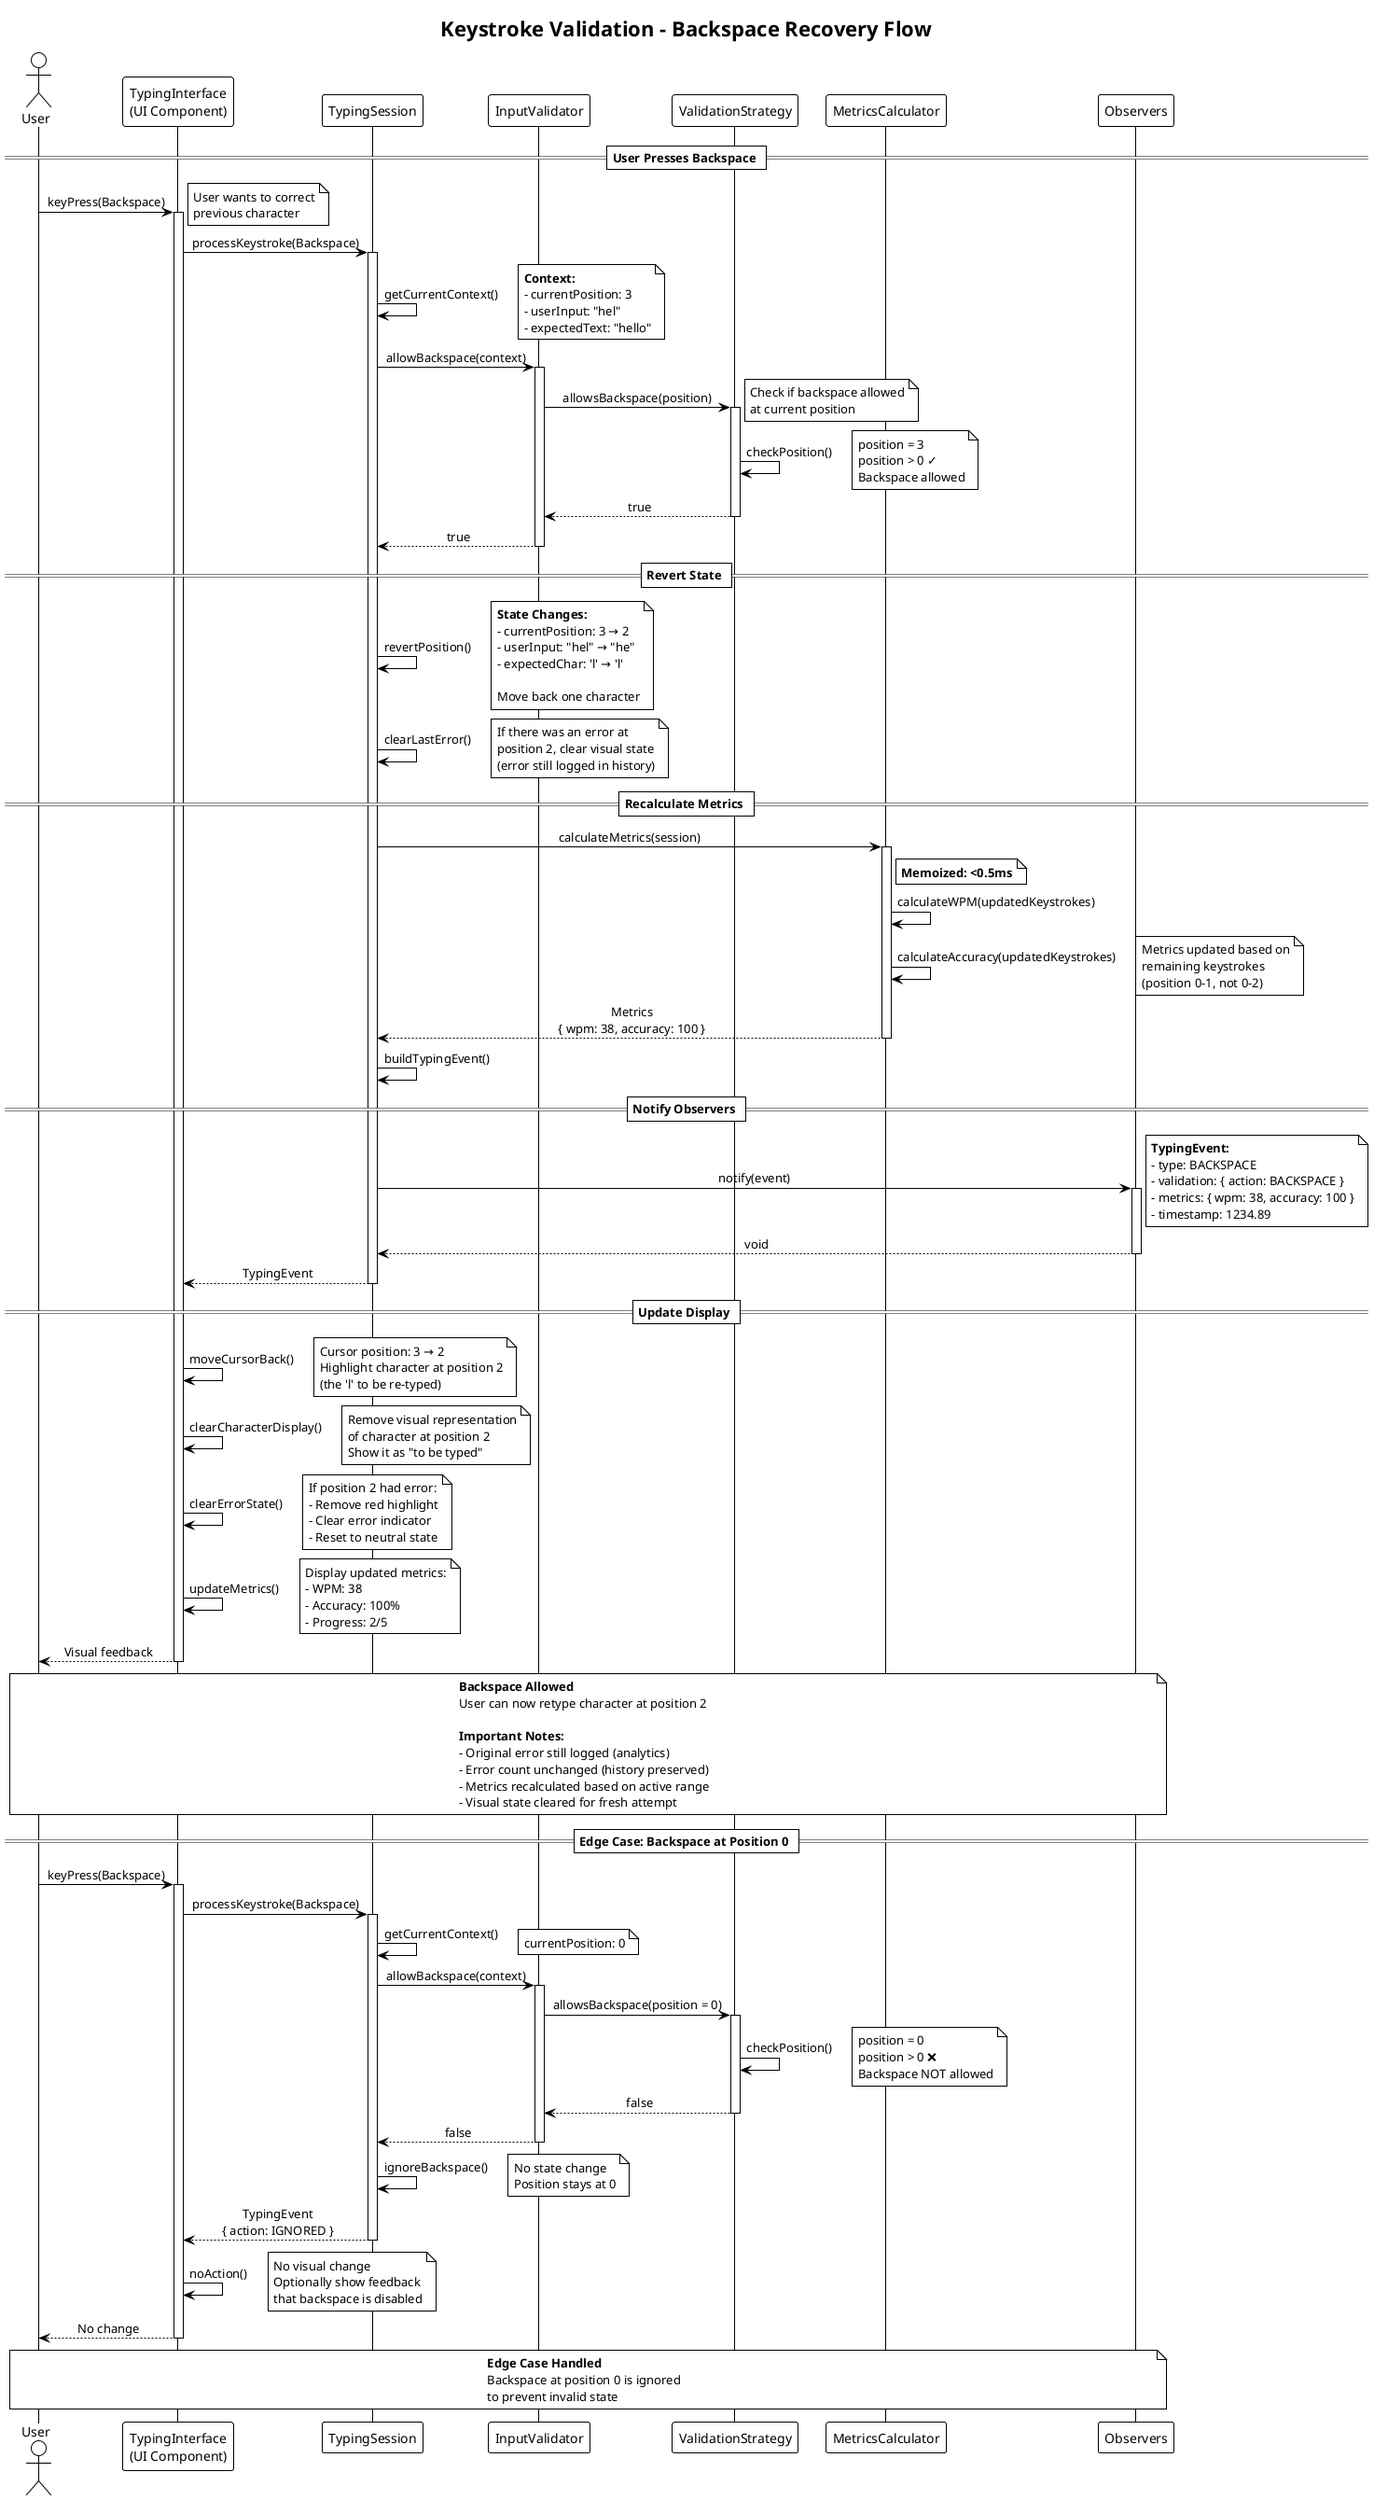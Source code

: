 @startuml Sequence: Backspace Recovery
!theme plain
skinparam sequenceMessageAlign center

title Keystroke Validation - Backspace Recovery Flow

actor User
participant "TypingInterface\n(UI Component)" as UI
participant "TypingSession" as Session
participant "InputValidator" as Validator
participant "ValidationStrategy" as Strategy
participant "MetricsCalculator" as Calculator
participant "Observers" as Observers

== User Presses Backspace ==

User -> UI: keyPress(Backspace)
note right
  User wants to correct
  previous character
end note

activate UI
UI -> Session: processKeystroke(Backspace)
activate Session

Session -> Session: getCurrentContext()
note right
  <b>Context:</b>
  - currentPosition: 3
  - userInput: "hel"
  - expectedText: "hello"
end note

Session -> Validator: allowBackspace(context)
activate Validator

Validator -> Strategy: allowsBackspace(position)
activate Strategy
note right
  Check if backspace allowed
  at current position
end note

Strategy -> Strategy: checkPosition()
note right
  position = 3
  position > 0 ✓
  Backspace allowed
end note

Strategy --> Validator: true
deactivate Strategy

Validator --> Session: true
deactivate Validator

== Revert State ==

Session -> Session: revertPosition()
note right
  <b>State Changes:</b>
  - currentPosition: 3 → 2
  - userInput: "hel" → "he"
  - expectedChar: 'l' → 'l'
  
  Move back one character
end note

Session -> Session: clearLastError()
note right
  If there was an error at
  position 2, clear visual state
  (error still logged in history)
end note

== Recalculate Metrics ==

Session -> Calculator: calculateMetrics(session)
activate Calculator
note right of Calculator: <b>Memoized: <0.5ms</b>

Calculator -> Calculator: calculateWPM(updatedKeystrokes)
Calculator -> Calculator: calculateAccuracy(updatedKeystrokes)
note right
  Metrics updated based on
  remaining keystrokes
  (position 0-1, not 0-2)
end note

Calculator --> Session: Metrics\n{ wpm: 38, accuracy: 100 }
deactivate Calculator

Session -> Session: buildTypingEvent()

== Notify Observers ==

Session -> Observers: notify(event)
activate Observers
note right
  <b>TypingEvent:</b>
  - type: BACKSPACE
  - validation: { action: BACKSPACE }
  - metrics: { wpm: 38, accuracy: 100 }
  - timestamp: 1234.89
end note
Observers --> Session: void
deactivate Observers

Session --> UI: TypingEvent
deactivate Session

== Update Display ==

UI -> UI: moveCursorBack()
note right
  Cursor position: 3 → 2
  Highlight character at position 2
  (the 'l' to be re-typed)
end note

UI -> UI: clearCharacterDisplay()
note right
  Remove visual representation
  of character at position 2
  Show it as "to be typed"
end note

UI -> UI: clearErrorState()
note right
  If position 2 had error:
  - Remove red highlight
  - Clear error indicator
  - Reset to neutral state
end note

UI -> UI: updateMetrics()
note right
  Display updated metrics:
  - WPM: 38
  - Accuracy: 100%
  - Progress: 2/5
end note

UI --> User: Visual feedback
deactivate UI

note over User, Observers
  <b>Backspace Allowed</b>
  User can now retype character at position 2
  
  <b>Important Notes:</b>
  - Original error still logged (analytics)
  - Error count unchanged (history preserved)
  - Metrics recalculated based on active range
  - Visual state cleared for fresh attempt
end note

== Edge Case: Backspace at Position 0 ==

User -> UI: keyPress(Backspace)
activate UI
UI -> Session: processKeystroke(Backspace)
activate Session

Session -> Session: getCurrentContext()
note right
  currentPosition: 0
end note

Session -> Validator: allowBackspace(context)
activate Validator

Validator -> Strategy: allowsBackspace(position = 0)
activate Strategy

Strategy -> Strategy: checkPosition()
note right
  position = 0
  position > 0 ❌
  Backspace NOT allowed
end note

Strategy --> Validator: false
deactivate Strategy

Validator --> Session: false
deactivate Validator

Session -> Session: ignoreBackspace()
note right
  No state change
  Position stays at 0
end note

Session --> UI: TypingEvent\n{ action: IGNORED }
deactivate Session

UI -> UI: noAction()
note right
  No visual change
  Optionally show feedback
  that backspace is disabled
end note

UI --> User: No change
deactivate UI

note over User, Observers
  <b>Edge Case Handled</b>
  Backspace at position 0 is ignored
  to prevent invalid state
end note

@enduml

